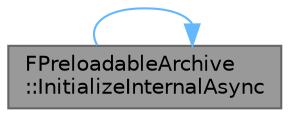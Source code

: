 digraph "FPreloadableArchive::InitializeInternalAsync"
{
 // INTERACTIVE_SVG=YES
 // LATEX_PDF_SIZE
  bgcolor="transparent";
  edge [fontname=Helvetica,fontsize=10,labelfontname=Helvetica,labelfontsize=10];
  node [fontname=Helvetica,fontsize=10,shape=box,height=0.2,width=0.4];
  rankdir="LR";
  Node1 [id="Node000001",label="FPreloadableArchive\l::InitializeInternalAsync",height=0.2,width=0.4,color="gray40", fillcolor="grey60", style="filled", fontcolor="black",tooltip="Helper function for InitializeAsync, sets up the asynchronous call to InitializeInternal."];
  Node1 -> Node1 [id="edge1_Node000001_Node000001",color="steelblue1",style="solid",tooltip=" "];
}
